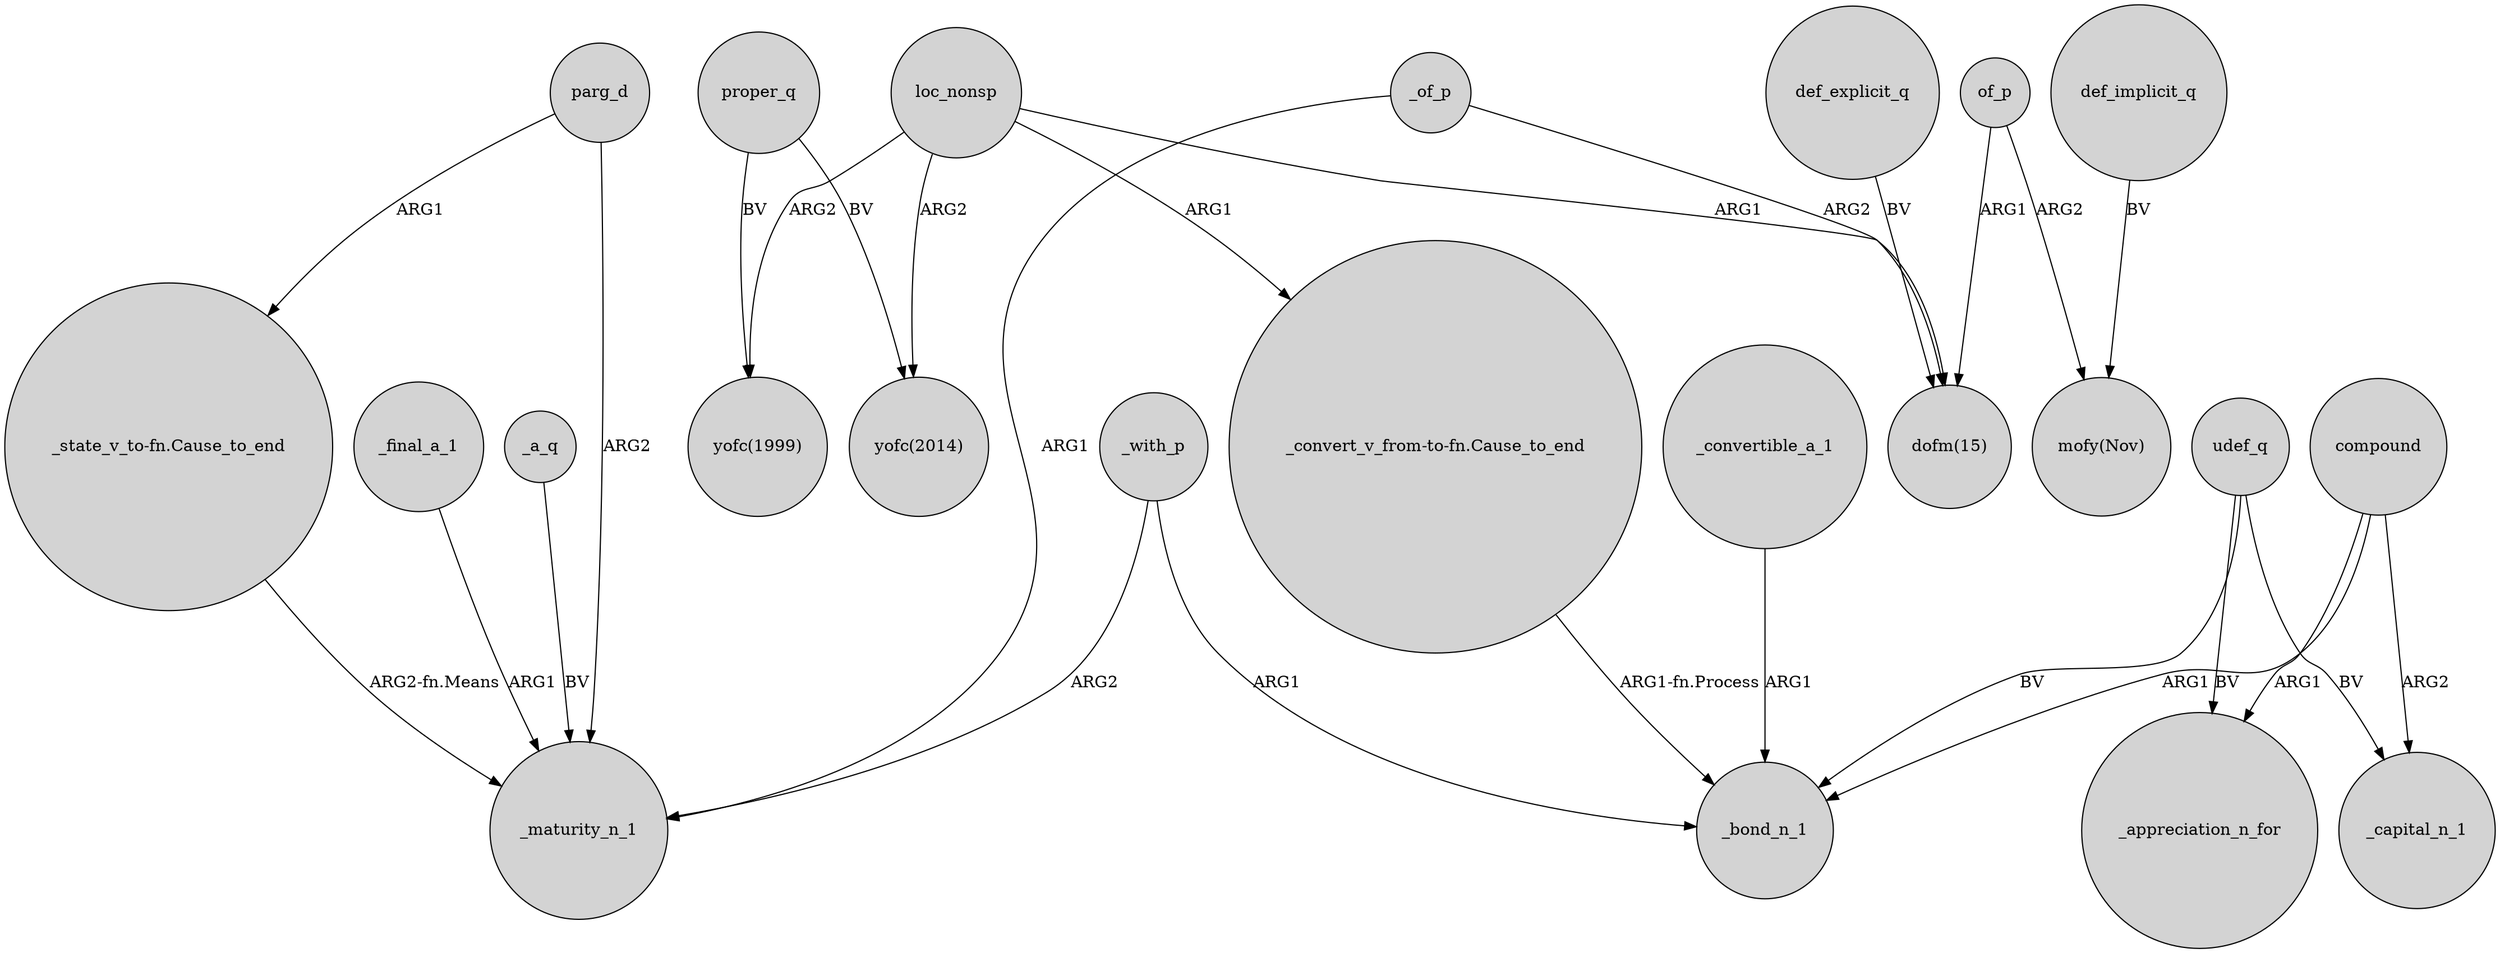 digraph {
	node [shape=circle style=filled]
	loc_nonsp -> "yofc(1999)" [label=ARG2]
	_with_p -> _maturity_n_1 [label=ARG2]
	udef_q -> _bond_n_1 [label=BV]
	_of_p -> _maturity_n_1 [label=ARG1]
	of_p -> "mofy(Nov)" [label=ARG2]
	_with_p -> _bond_n_1 [label=ARG1]
	compound -> _bond_n_1 [label=ARG1]
	proper_q -> "yofc(1999)" [label=BV]
	compound -> _appreciation_n_for [label=ARG1]
	udef_q -> _appreciation_n_for [label=BV]
	loc_nonsp -> "yofc(2014)" [label=ARG2]
	"_state_v_to-fn.Cause_to_end" -> _maturity_n_1 [label="ARG2-fn.Means"]
	loc_nonsp -> "_convert_v_from-to-fn.Cause_to_end" [label=ARG1]
	parg_d -> _maturity_n_1 [label=ARG2]
	_a_q -> _maturity_n_1 [label=BV]
	proper_q -> "yofc(2014)" [label=BV]
	_of_p -> "dofm(15)" [label=ARG2]
	udef_q -> _capital_n_1 [label=BV]
	_final_a_1 -> _maturity_n_1 [label=ARG1]
	compound -> _capital_n_1 [label=ARG2]
	of_p -> "dofm(15)" [label=ARG1]
	def_explicit_q -> "dofm(15)" [label=BV]
	def_implicit_q -> "mofy(Nov)" [label=BV]
	"_convert_v_from-to-fn.Cause_to_end" -> _bond_n_1 [label="ARG1-fn.Process"]
	_convertible_a_1 -> _bond_n_1 [label=ARG1]
	parg_d -> "_state_v_to-fn.Cause_to_end" [label=ARG1]
	loc_nonsp -> "dofm(15)" [label=ARG1]
}
